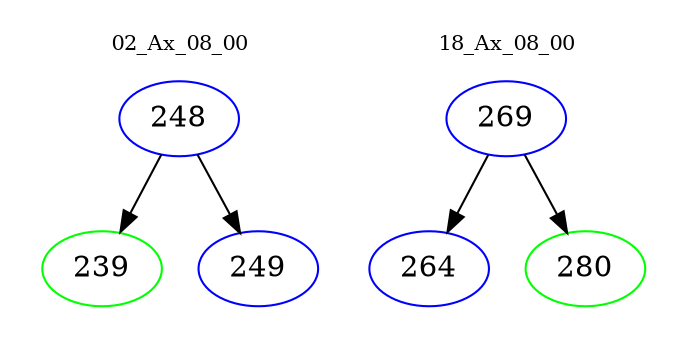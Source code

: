 digraph{
subgraph cluster_0 {
color = white
label = "02_Ax_08_00";
fontsize=10;
T0_248 [label="248", color="blue"]
T0_248 -> T0_239 [color="black"]
T0_239 [label="239", color="green"]
T0_248 -> T0_249 [color="black"]
T0_249 [label="249", color="blue"]
}
subgraph cluster_1 {
color = white
label = "18_Ax_08_00";
fontsize=10;
T1_269 [label="269", color="blue"]
T1_269 -> T1_264 [color="black"]
T1_264 [label="264", color="blue"]
T1_269 -> T1_280 [color="black"]
T1_280 [label="280", color="green"]
}
}
